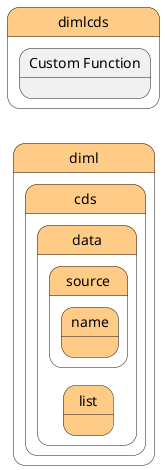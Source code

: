 @startuml
left to right direction


state "diml" as diml #ffcc88 {
state "cds" as dimlcds #ffcc88 {
}
}


state "dimlcds" as pstatename #ffcc88 {
    state "Custom Function" as cdsfunction {
    }
}

        state "diml" as diml #ffcc88 {
state "cds" as dimlcds #ffcc88 {
state "data" as dimlcdsdata #ffcc88 {
state "list" as dimlcdsdatalist #ffcc88 {
}
}
}
}


        state "diml" as diml #ffcc88 {
state "cds" as dimlcds #ffcc88 {
state "data" as dimlcdsdata #ffcc88 {
state "source" as dimlcdsdatasource #ffcc88 {
state "name" as dimlcdsdatasourcename #ffcc88 {
}
}
}
}
}






@enduml
